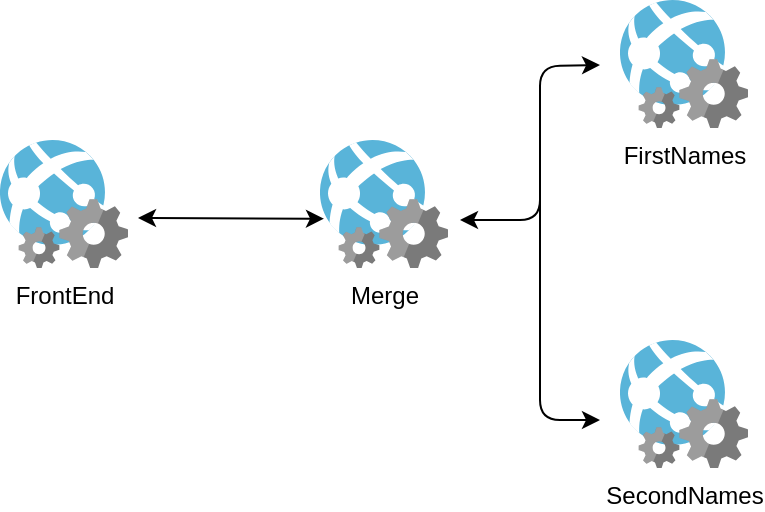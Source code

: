 <mxfile version="14.8.0" type="device"><diagram id="WI9T0HZ2pTsCkuznbFz-" name="Page-1"><mxGraphModel dx="782" dy="436" grid="1" gridSize="10" guides="1" tooltips="1" connect="1" arrows="1" fold="1" page="1" pageScale="1" pageWidth="1169" pageHeight="827" math="0" shadow="0"><root><mxCell id="0"/><mxCell id="1" parent="0"/><mxCell id="AcxdMaKK0mU5kZiv2lnr-6" value="FrontEnd" style="aspect=fixed;html=1;perimeter=none;align=center;shadow=0;dashed=0;image;fontSize=12;image=img/lib/mscae/WebApp_WebJobs.svg;labelBackgroundColor=none;" parent="1" vertex="1"><mxGeometry x="260" y="140.0" width="64" height="64" as="geometry"/></mxCell><mxCell id="OctR1Tx808MSXTyj8KvS-3" value="FirstNames" style="aspect=fixed;html=1;perimeter=none;align=center;shadow=0;dashed=0;image;fontSize=12;image=img/lib/mscae/WebApp_WebJobs.svg;labelBackgroundColor=none;" vertex="1" parent="1"><mxGeometry x="570" y="70.0" width="64" height="64" as="geometry"/></mxCell><mxCell id="OctR1Tx808MSXTyj8KvS-4" value="SecondNames" style="aspect=fixed;html=1;perimeter=none;align=center;shadow=0;dashed=0;image;fontSize=12;image=img/lib/mscae/WebApp_WebJobs.svg;labelBackgroundColor=none;" vertex="1" parent="1"><mxGeometry x="570" y="240.0" width="64" height="64" as="geometry"/></mxCell><mxCell id="OctR1Tx808MSXTyj8KvS-5" value="Merge" style="aspect=fixed;html=1;perimeter=none;align=center;shadow=0;dashed=0;image;fontSize=12;image=img/lib/mscae/WebApp_WebJobs.svg;labelBackgroundColor=none;" vertex="1" parent="1"><mxGeometry x="420" y="140.0" width="64" height="64" as="geometry"/></mxCell><mxCell id="OctR1Tx808MSXTyj8KvS-8" value="" style="endArrow=classic;startArrow=classic;html=1;entryX=0.031;entryY=0.615;entryDx=0;entryDy=0;entryPerimeter=0;" edge="1" parent="1" target="OctR1Tx808MSXTyj8KvS-5"><mxGeometry width="50" height="50" relative="1" as="geometry"><mxPoint x="329" y="179" as="sourcePoint"/><mxPoint x="400" y="180" as="targetPoint"/></mxGeometry></mxCell><mxCell id="OctR1Tx808MSXTyj8KvS-9" value="" style="endArrow=classic;startArrow=classic;html=1;" edge="1" parent="1"><mxGeometry width="50" height="50" relative="1" as="geometry"><mxPoint x="490" y="180" as="sourcePoint"/><mxPoint x="560" y="102.5" as="targetPoint"/><Array as="points"><mxPoint x="530" y="180"/><mxPoint x="530" y="103"/></Array></mxGeometry></mxCell><mxCell id="OctR1Tx808MSXTyj8KvS-11" value="" style="endArrow=classic;html=1;" edge="1" parent="1"><mxGeometry width="50" height="50" relative="1" as="geometry"><mxPoint x="530" y="170" as="sourcePoint"/><mxPoint x="560" y="280" as="targetPoint"/><Array as="points"><mxPoint x="530" y="280"/></Array></mxGeometry></mxCell></root></mxGraphModel></diagram></mxfile>